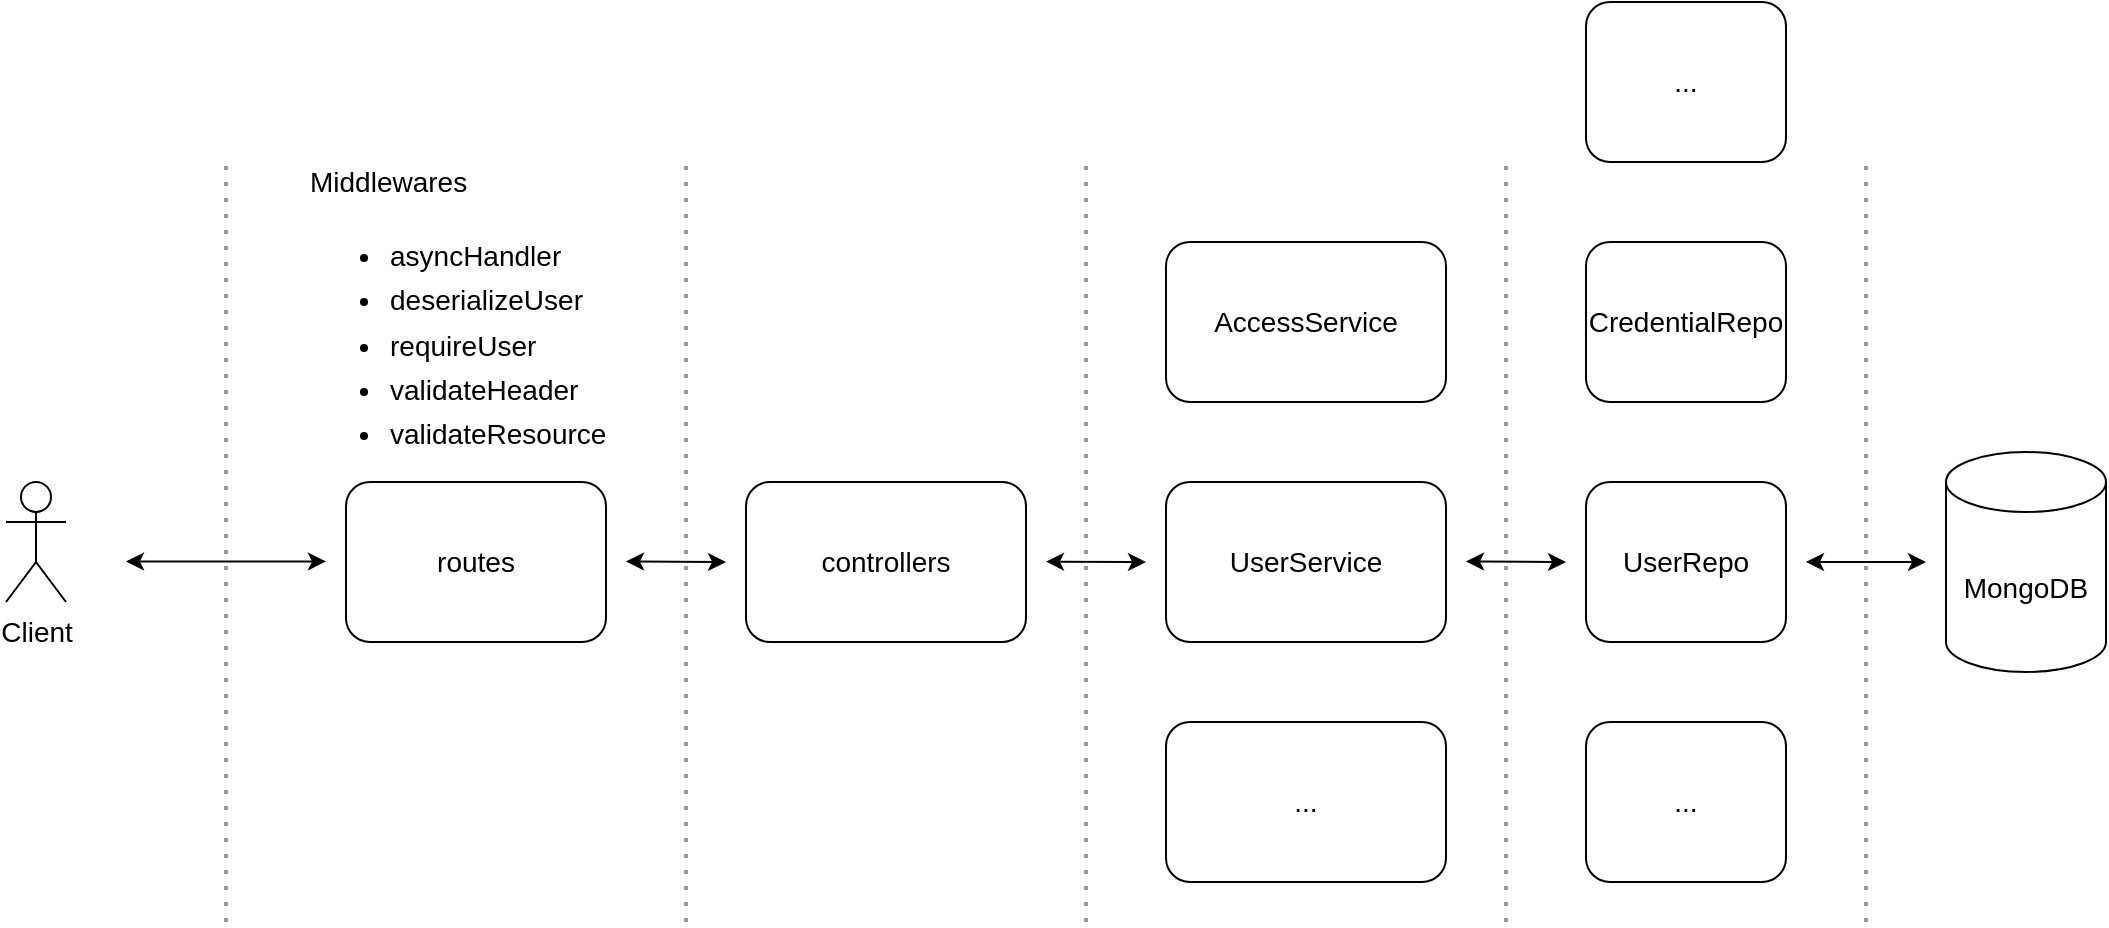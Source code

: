 <mxfile version="22.0.2" type="device">
  <diagram name="Page-1" id="7bXfe-LcFbD_08ltYZcN">
    <mxGraphModel dx="1295" dy="768" grid="1" gridSize="10" guides="1" tooltips="1" connect="1" arrows="1" fold="1" page="1" pageScale="1" pageWidth="850" pageHeight="1100" math="0" shadow="0">
      <root>
        <mxCell id="0" />
        <mxCell id="1" parent="0" />
        <mxCell id="vNyujy5digXC6UdBHku8-1" value="routes" style="rounded=1;whiteSpace=wrap;html=1;fontSize=14;" vertex="1" parent="1">
          <mxGeometry x="200" y="240" width="130" height="80" as="geometry" />
        </mxCell>
        <mxCell id="vNyujy5digXC6UdBHku8-2" value="Client" style="shape=umlActor;verticalLabelPosition=bottom;verticalAlign=top;html=1;outlineConnect=0;fontSize=14;" vertex="1" parent="1">
          <mxGeometry x="30" y="240" width="30" height="60" as="geometry" />
        </mxCell>
        <mxCell id="vNyujy5digXC6UdBHku8-3" value="&lt;div style=&quot;line-height: 160%; font-size: 14px;&quot;&gt;&lt;span style=&quot;background-color: initial; font-size: 14px;&quot;&gt;Middlewares&lt;/span&gt;&lt;/div&gt;&lt;ul style=&quot;line-height: 160%; font-size: 14px;&quot;&gt;&lt;li style=&quot;font-size: 14px;&quot;&gt;asyncHandler&lt;/li&gt;&lt;li style=&quot;font-size: 14px;&quot;&gt;deserializeUser&lt;br style=&quot;font-size: 14px;&quot;&gt;&lt;/li&gt;&lt;li style=&quot;font-size: 14px;&quot;&gt;requireUser&lt;br style=&quot;font-size: 14px;&quot;&gt;&lt;/li&gt;&lt;li style=&quot;border-color: var(--border-color); font-size: 14px;&quot;&gt;validateHeader&lt;/li&gt;&lt;li style=&quot;border-color: var(--border-color); font-size: 14px;&quot;&gt;validateResource&lt;/li&gt;&lt;/ul&gt;" style="text;html=1;strokeColor=none;fillColor=none;align=left;verticalAlign=middle;whiteSpace=wrap;rounded=0;fontSize=14;" vertex="1" parent="1">
          <mxGeometry x="180" y="145" width="140" height="30" as="geometry" />
        </mxCell>
        <mxCell id="vNyujy5digXC6UdBHku8-7" value="controllers" style="rounded=1;whiteSpace=wrap;html=1;fontSize=14;" vertex="1" parent="1">
          <mxGeometry x="400" y="240" width="140" height="80" as="geometry" />
        </mxCell>
        <mxCell id="vNyujy5digXC6UdBHku8-8" value="AccessService" style="rounded=1;whiteSpace=wrap;html=1;fontSize=14;" vertex="1" parent="1">
          <mxGeometry x="610" y="120" width="140" height="80" as="geometry" />
        </mxCell>
        <mxCell id="vNyujy5digXC6UdBHku8-9" value="UserService" style="rounded=1;whiteSpace=wrap;html=1;fontSize=14;" vertex="1" parent="1">
          <mxGeometry x="610" y="240" width="140" height="80" as="geometry" />
        </mxCell>
        <mxCell id="vNyujy5digXC6UdBHku8-10" value="..." style="rounded=1;whiteSpace=wrap;html=1;fontSize=14;" vertex="1" parent="1">
          <mxGeometry x="610" y="360" width="140" height="80" as="geometry" />
        </mxCell>
        <mxCell id="vNyujy5digXC6UdBHku8-11" value="CredentialRepo" style="rounded=1;whiteSpace=wrap;html=1;fontSize=14;" vertex="1" parent="1">
          <mxGeometry x="820" y="120" width="100" height="80" as="geometry" />
        </mxCell>
        <mxCell id="vNyujy5digXC6UdBHku8-12" value="UserRepo" style="rounded=1;whiteSpace=wrap;html=1;fontSize=14;" vertex="1" parent="1">
          <mxGeometry x="820" y="240" width="100" height="80" as="geometry" />
        </mxCell>
        <mxCell id="vNyujy5digXC6UdBHku8-13" value="..." style="rounded=1;whiteSpace=wrap;html=1;fontSize=14;" vertex="1" parent="1">
          <mxGeometry x="820" width="100" height="80" as="geometry" />
        </mxCell>
        <mxCell id="vNyujy5digXC6UdBHku8-14" value="..." style="rounded=1;whiteSpace=wrap;html=1;fontSize=14;" vertex="1" parent="1">
          <mxGeometry x="820" y="360" width="100" height="80" as="geometry" />
        </mxCell>
        <mxCell id="vNyujy5digXC6UdBHku8-15" value="MongoDB" style="shape=cylinder3;whiteSpace=wrap;html=1;boundedLbl=1;backgroundOutline=1;size=15;fontSize=14;" vertex="1" parent="1">
          <mxGeometry x="1000" y="225" width="80" height="110" as="geometry" />
        </mxCell>
        <mxCell id="vNyujy5digXC6UdBHku8-17" value="" style="endArrow=classic;startArrow=classic;html=1;rounded=0;fontSize=14;" edge="1" parent="1">
          <mxGeometry width="50" height="50" relative="1" as="geometry">
            <mxPoint x="90" y="279.74" as="sourcePoint" />
            <mxPoint x="190" y="279.74" as="targetPoint" />
          </mxGeometry>
        </mxCell>
        <mxCell id="vNyujy5digXC6UdBHku8-18" value="" style="endArrow=classic;startArrow=classic;html=1;rounded=0;fontSize=14;" edge="1" parent="1">
          <mxGeometry width="50" height="50" relative="1" as="geometry">
            <mxPoint x="340" y="279.74" as="sourcePoint" />
            <mxPoint x="390" y="280" as="targetPoint" />
          </mxGeometry>
        </mxCell>
        <mxCell id="vNyujy5digXC6UdBHku8-19" value="" style="endArrow=classic;startArrow=classic;html=1;rounded=0;fontSize=14;" edge="1" parent="1">
          <mxGeometry width="50" height="50" relative="1" as="geometry">
            <mxPoint x="550" y="279.79" as="sourcePoint" />
            <mxPoint x="600" y="280.05" as="targetPoint" />
          </mxGeometry>
        </mxCell>
        <mxCell id="vNyujy5digXC6UdBHku8-24" value="" style="endArrow=classic;startArrow=classic;html=1;rounded=0;fontSize=14;" edge="1" parent="1">
          <mxGeometry width="50" height="50" relative="1" as="geometry">
            <mxPoint x="760" y="279.74" as="sourcePoint" />
            <mxPoint x="810" y="280" as="targetPoint" />
          </mxGeometry>
        </mxCell>
        <mxCell id="vNyujy5digXC6UdBHku8-28" value="" style="endArrow=classic;startArrow=classic;html=1;rounded=0;fontSize=14;" edge="1" parent="1">
          <mxGeometry width="50" height="50" relative="1" as="geometry">
            <mxPoint x="990" y="280" as="sourcePoint" />
            <mxPoint x="930" y="280" as="targetPoint" />
          </mxGeometry>
        </mxCell>
        <mxCell id="vNyujy5digXC6UdBHku8-30" value="" style="endArrow=none;dashed=1;html=1;dashPattern=1 3;strokeWidth=2;rounded=0;fontColor=#CCCCCC;strokeColor=#999999;fontSize=14;" edge="1" parent="1">
          <mxGeometry width="50" height="50" relative="1" as="geometry">
            <mxPoint x="140" y="460" as="sourcePoint" />
            <mxPoint x="140" y="80" as="targetPoint" />
          </mxGeometry>
        </mxCell>
        <mxCell id="vNyujy5digXC6UdBHku8-31" value="" style="endArrow=none;dashed=1;html=1;dashPattern=1 3;strokeWidth=2;rounded=0;fontColor=#CCCCCC;strokeColor=#999999;fontSize=14;" edge="1" parent="1">
          <mxGeometry width="50" height="50" relative="1" as="geometry">
            <mxPoint x="570" y="460" as="sourcePoint" />
            <mxPoint x="570" y="80" as="targetPoint" />
          </mxGeometry>
        </mxCell>
        <mxCell id="vNyujy5digXC6UdBHku8-32" value="" style="endArrow=none;dashed=1;html=1;dashPattern=1 3;strokeWidth=2;rounded=0;fontColor=#CCCCCC;strokeColor=#999999;fontSize=14;" edge="1" parent="1">
          <mxGeometry width="50" height="50" relative="1" as="geometry">
            <mxPoint x="370" y="460" as="sourcePoint" />
            <mxPoint x="370" y="80" as="targetPoint" />
          </mxGeometry>
        </mxCell>
        <mxCell id="vNyujy5digXC6UdBHku8-33" value="" style="endArrow=none;dashed=1;html=1;dashPattern=1 3;strokeWidth=2;rounded=0;fontColor=#CCCCCC;strokeColor=#999999;fontSize=14;" edge="1" parent="1">
          <mxGeometry width="50" height="50" relative="1" as="geometry">
            <mxPoint x="780" y="460" as="sourcePoint" />
            <mxPoint x="780" y="80" as="targetPoint" />
          </mxGeometry>
        </mxCell>
        <mxCell id="vNyujy5digXC6UdBHku8-34" value="" style="endArrow=none;dashed=1;html=1;dashPattern=1 3;strokeWidth=2;rounded=0;fontColor=#CCCCCC;strokeColor=#999999;fontSize=14;" edge="1" parent="1">
          <mxGeometry width="50" height="50" relative="1" as="geometry">
            <mxPoint x="960" y="460" as="sourcePoint" />
            <mxPoint x="960" y="80" as="targetPoint" />
          </mxGeometry>
        </mxCell>
      </root>
    </mxGraphModel>
  </diagram>
</mxfile>
